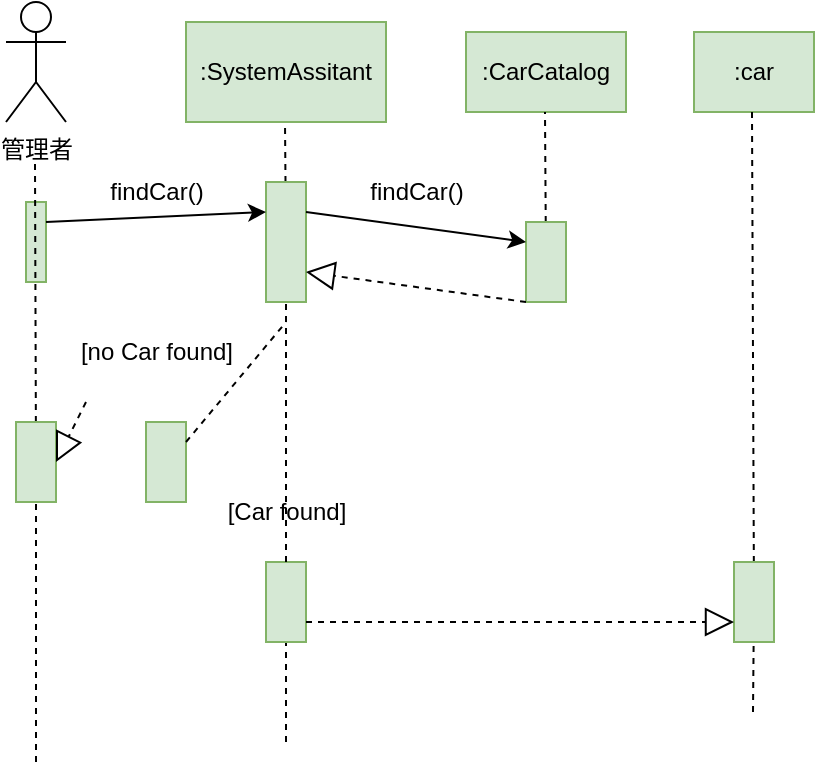<mxfile version="22.1.11" type="google">
  <diagram name="第 1 页" id="VaEXk_aMnnaZ5cf0GFj7">
    <mxGraphModel grid="1" page="1" gridSize="10" guides="1" tooltips="1" connect="1" arrows="1" fold="1" pageScale="1" pageWidth="827" pageHeight="1169" math="0" shadow="0">
      <root>
        <mxCell id="0" />
        <mxCell id="1" parent="0" />
        <mxCell id="7rCot_XlE3gBc3dF8sh2-19" value="" style="rounded=0;whiteSpace=wrap;html=1;fillColor=#d5e8d4;strokeColor=#82b366;" vertex="1" parent="1">
          <mxGeometry x="50" y="180" width="10" height="40" as="geometry" />
        </mxCell>
        <mxCell id="7rCot_XlE3gBc3dF8sh2-1" value="管理者" style="shape=umlActor;verticalLabelPosition=bottom;verticalAlign=top;html=1;outlineConnect=0;" vertex="1" parent="1">
          <mxGeometry x="40" y="80" width="30" height="60" as="geometry" />
        </mxCell>
        <mxCell id="7rCot_XlE3gBc3dF8sh2-2" value=":SystemAssitant" style="rounded=0;whiteSpace=wrap;html=1;fillColor=#d5e8d4;strokeColor=#82b366;" vertex="1" parent="1">
          <mxGeometry x="130" y="90" width="100" height="50" as="geometry" />
        </mxCell>
        <mxCell id="7rCot_XlE3gBc3dF8sh2-3" value=":CarCatalog" style="rounded=0;whiteSpace=wrap;html=1;fillColor=#d5e8d4;strokeColor=#82b366;" vertex="1" parent="1">
          <mxGeometry x="270" y="95" width="80" height="40" as="geometry" />
        </mxCell>
        <mxCell id="7rCot_XlE3gBc3dF8sh2-4" value=":car" style="rounded=0;whiteSpace=wrap;html=1;fillColor=#d5e8d4;strokeColor=#82b366;" vertex="1" parent="1">
          <mxGeometry x="384" y="95" width="60" height="40" as="geometry" />
        </mxCell>
        <mxCell id="7rCot_XlE3gBc3dF8sh2-5" value="" style="endArrow=none;dashed=1;html=1;rounded=0;" edge="1" parent="1" source="7rCot_XlE3gBc3dF8sh2-17">
          <mxGeometry width="50" height="50" relative="1" as="geometry">
            <mxPoint x="55" y="460" as="sourcePoint" />
            <mxPoint x="54.5" y="160" as="targetPoint" />
          </mxGeometry>
        </mxCell>
        <mxCell id="7rCot_XlE3gBc3dF8sh2-6" value="" style="endArrow=none;dashed=1;html=1;rounded=0;" edge="1" parent="1" source="7rCot_XlE3gBc3dF8sh2-20">
          <mxGeometry width="50" height="50" relative="1" as="geometry">
            <mxPoint x="180" y="450" as="sourcePoint" />
            <mxPoint x="179.5" y="140" as="targetPoint" />
          </mxGeometry>
        </mxCell>
        <mxCell id="7rCot_XlE3gBc3dF8sh2-7" value="" style="endArrow=none;dashed=1;html=1;rounded=0;" edge="1" parent="1" source="7rCot_XlE3gBc3dF8sh2-10">
          <mxGeometry width="50" height="50" relative="1" as="geometry">
            <mxPoint x="413.5" y="435" as="sourcePoint" />
            <mxPoint x="413" y="135" as="targetPoint" />
          </mxGeometry>
        </mxCell>
        <mxCell id="7rCot_XlE3gBc3dF8sh2-8" value="" style="endArrow=none;dashed=1;html=1;rounded=0;" edge="1" parent="1" source="7rCot_XlE3gBc3dF8sh2-14">
          <mxGeometry width="50" height="50" relative="1" as="geometry">
            <mxPoint x="310" y="225" as="sourcePoint" />
            <mxPoint x="309.5" y="135" as="targetPoint" />
          </mxGeometry>
        </mxCell>
        <mxCell id="7rCot_XlE3gBc3dF8sh2-11" value="" style="endArrow=none;dashed=1;html=1;rounded=0;" edge="1" parent="1" target="7rCot_XlE3gBc3dF8sh2-10">
          <mxGeometry width="50" height="50" relative="1" as="geometry">
            <mxPoint x="413.5" y="435" as="sourcePoint" />
            <mxPoint x="413" y="135" as="targetPoint" />
          </mxGeometry>
        </mxCell>
        <mxCell id="7rCot_XlE3gBc3dF8sh2-10" value="" style="rounded=0;whiteSpace=wrap;html=1;fillColor=#d5e8d4;strokeColor=#82b366;" vertex="1" parent="1">
          <mxGeometry x="404" y="360" width="20" height="40" as="geometry" />
        </mxCell>
        <mxCell id="7rCot_XlE3gBc3dF8sh2-13" value="" style="endArrow=none;dashed=1;html=1;rounded=0;" edge="1" parent="1" target="7rCot_XlE3gBc3dF8sh2-12">
          <mxGeometry width="50" height="50" relative="1" as="geometry">
            <mxPoint x="180" y="450" as="sourcePoint" />
            <mxPoint x="179.5" y="140" as="targetPoint" />
          </mxGeometry>
        </mxCell>
        <mxCell id="7rCot_XlE3gBc3dF8sh2-12" value="" style="rounded=0;whiteSpace=wrap;html=1;fillColor=#d5e8d4;strokeColor=#82b366;" vertex="1" parent="1">
          <mxGeometry x="170" y="360" width="20" height="40" as="geometry" />
        </mxCell>
        <mxCell id="7rCot_XlE3gBc3dF8sh2-15" value="" style="endArrow=none;dashed=1;html=1;rounded=0;" edge="1" parent="1" target="7rCot_XlE3gBc3dF8sh2-14">
          <mxGeometry width="50" height="50" relative="1" as="geometry">
            <mxPoint x="310" y="225" as="sourcePoint" />
            <mxPoint x="309.5" y="135" as="targetPoint" />
          </mxGeometry>
        </mxCell>
        <mxCell id="7rCot_XlE3gBc3dF8sh2-14" value="" style="rounded=0;whiteSpace=wrap;html=1;fillColor=#d5e8d4;strokeColor=#82b366;" vertex="1" parent="1">
          <mxGeometry x="300" y="190" width="20" height="40" as="geometry" />
        </mxCell>
        <mxCell id="7rCot_XlE3gBc3dF8sh2-16" value="" style="rounded=0;whiteSpace=wrap;html=1;fillColor=#d5e8d4;strokeColor=#82b366;" vertex="1" parent="1">
          <mxGeometry x="110" y="290" width="20" height="40" as="geometry" />
        </mxCell>
        <mxCell id="7rCot_XlE3gBc3dF8sh2-18" value="" style="endArrow=none;dashed=1;html=1;rounded=0;" edge="1" parent="1" target="7rCot_XlE3gBc3dF8sh2-17">
          <mxGeometry width="50" height="50" relative="1" as="geometry">
            <mxPoint x="55" y="460" as="sourcePoint" />
            <mxPoint x="54.5" y="160" as="targetPoint" />
          </mxGeometry>
        </mxCell>
        <mxCell id="7rCot_XlE3gBc3dF8sh2-17" value="" style="rounded=0;whiteSpace=wrap;html=1;fillColor=#d5e8d4;strokeColor=#82b366;" vertex="1" parent="1">
          <mxGeometry x="45" y="290" width="20" height="40" as="geometry" />
        </mxCell>
        <mxCell id="7rCot_XlE3gBc3dF8sh2-21" value="" style="endArrow=none;dashed=1;html=1;rounded=0;" edge="1" parent="1" source="7rCot_XlE3gBc3dF8sh2-12" target="7rCot_XlE3gBc3dF8sh2-20">
          <mxGeometry width="50" height="50" relative="1" as="geometry">
            <mxPoint x="180" y="360" as="sourcePoint" />
            <mxPoint x="179.5" y="140" as="targetPoint" />
          </mxGeometry>
        </mxCell>
        <mxCell id="7rCot_XlE3gBc3dF8sh2-20" value="" style="rounded=0;whiteSpace=wrap;html=1;fillColor=#d5e8d4;strokeColor=#82b366;" vertex="1" parent="1">
          <mxGeometry x="170" y="170" width="20" height="60" as="geometry" />
        </mxCell>
        <mxCell id="7rCot_XlE3gBc3dF8sh2-23" value="" style="endArrow=classic;html=1;rounded=0;exitX=1;exitY=0.25;exitDx=0;exitDy=0;entryX=0;entryY=0.25;entryDx=0;entryDy=0;" edge="1" parent="1" source="7rCot_XlE3gBc3dF8sh2-19" target="7rCot_XlE3gBc3dF8sh2-20">
          <mxGeometry width="50" height="50" relative="1" as="geometry">
            <mxPoint x="90" y="320" as="sourcePoint" />
            <mxPoint x="140" y="270" as="targetPoint" />
          </mxGeometry>
        </mxCell>
        <mxCell id="7rCot_XlE3gBc3dF8sh2-25" value="" style="endArrow=classic;html=1;rounded=0;exitX=1;exitY=0.25;exitDx=0;exitDy=0;entryX=0;entryY=0.25;entryDx=0;entryDy=0;" edge="1" parent="1" source="7rCot_XlE3gBc3dF8sh2-20" target="7rCot_XlE3gBc3dF8sh2-14">
          <mxGeometry width="50" height="50" relative="1" as="geometry">
            <mxPoint x="270" y="320" as="sourcePoint" />
            <mxPoint x="320" y="270" as="targetPoint" />
          </mxGeometry>
        </mxCell>
        <mxCell id="7rCot_XlE3gBc3dF8sh2-26" value="" style="endArrow=block;dashed=1;endFill=0;endSize=12;html=1;rounded=0;exitX=1;exitY=0.75;exitDx=0;exitDy=0;entryX=0;entryY=0.75;entryDx=0;entryDy=0;" edge="1" parent="1" source="7rCot_XlE3gBc3dF8sh2-12" target="7rCot_XlE3gBc3dF8sh2-10">
          <mxGeometry width="160" relative="1" as="geometry">
            <mxPoint x="210" y="300" as="sourcePoint" />
            <mxPoint x="370" y="300" as="targetPoint" />
          </mxGeometry>
        </mxCell>
        <mxCell id="7rCot_XlE3gBc3dF8sh2-27" value="" style="endArrow=block;dashed=1;endFill=0;endSize=12;html=1;rounded=0;exitX=0;exitY=1;exitDx=0;exitDy=0;entryX=1;entryY=0.75;entryDx=0;entryDy=0;" edge="1" parent="1" source="7rCot_XlE3gBc3dF8sh2-14" target="7rCot_XlE3gBc3dF8sh2-20">
          <mxGeometry width="160" relative="1" as="geometry">
            <mxPoint x="200" y="400" as="sourcePoint" />
            <mxPoint x="414" y="400" as="targetPoint" />
          </mxGeometry>
        </mxCell>
        <mxCell id="7rCot_XlE3gBc3dF8sh2-28" value="" style="endArrow=none;dashed=1;html=1;rounded=0;exitX=1;exitY=0.25;exitDx=0;exitDy=0;" edge="1" parent="1" source="7rCot_XlE3gBc3dF8sh2-16">
          <mxGeometry width="50" height="50" relative="1" as="geometry">
            <mxPoint x="140" y="320" as="sourcePoint" />
            <mxPoint x="180" y="240" as="targetPoint" />
          </mxGeometry>
        </mxCell>
        <mxCell id="7rCot_XlE3gBc3dF8sh2-29" value="" style="endArrow=block;dashed=1;endFill=0;endSize=12;html=1;rounded=0;entryX=1;entryY=0.5;entryDx=0;entryDy=0;" edge="1" parent="1" target="7rCot_XlE3gBc3dF8sh2-17">
          <mxGeometry width="160" relative="1" as="geometry">
            <mxPoint x="80" y="280" as="sourcePoint" />
            <mxPoint x="250" y="300" as="targetPoint" />
          </mxGeometry>
        </mxCell>
        <mxCell id="7rCot_XlE3gBc3dF8sh2-30" value="findCar()" style="text;html=1;align=center;verticalAlign=middle;resizable=0;points=[];autosize=1;strokeColor=none;fillColor=none;" vertex="1" parent="1">
          <mxGeometry x="80" y="160" width="70" height="30" as="geometry" />
        </mxCell>
        <mxCell id="7rCot_XlE3gBc3dF8sh2-31" value="[no Car found]" style="text;html=1;align=center;verticalAlign=middle;resizable=0;points=[];autosize=1;strokeColor=none;fillColor=none;" vertex="1" parent="1">
          <mxGeometry x="65" y="240" width="100" height="30" as="geometry" />
        </mxCell>
        <mxCell id="7rCot_XlE3gBc3dF8sh2-32" value="[Car found]" style="text;html=1;align=center;verticalAlign=middle;resizable=0;points=[];autosize=1;strokeColor=none;fillColor=none;" vertex="1" parent="1">
          <mxGeometry x="140" y="320" width="80" height="30" as="geometry" />
        </mxCell>
        <mxCell id="7rCot_XlE3gBc3dF8sh2-34" value="findCar()" style="text;html=1;align=center;verticalAlign=middle;resizable=0;points=[];autosize=1;strokeColor=none;fillColor=none;" vertex="1" parent="1">
          <mxGeometry x="210" y="160" width="70" height="30" as="geometry" />
        </mxCell>
      </root>
    </mxGraphModel>
  </diagram>
</mxfile>
